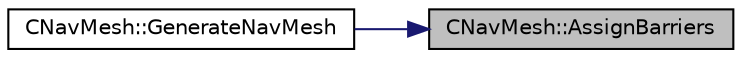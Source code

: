 digraph "CNavMesh::AssignBarriers"
{
 // LATEX_PDF_SIZE
  edge [fontname="Helvetica",fontsize="10",labelfontname="Helvetica",labelfontsize="10"];
  node [fontname="Helvetica",fontsize="10",shape=record];
  rankdir="RL";
  Node3 [label="CNavMesh::AssignBarriers",height=0.2,width=0.4,color="black", fillcolor="grey75", style="filled", fontcolor="black",tooltip="Assigns barriers to the nave mesh nodes."];
  Node3 -> Node4 [dir="back",color="midnightblue",fontsize="10",style="solid",fontname="Helvetica"];
  Node4 [label="CNavMesh::GenerateNavMesh",height=0.2,width=0.4,color="black", fillcolor="white", style="filled",URL="$class_c_nav_mesh.html#ac313e5e22c993c316c710a7405a00a61",tooltip="Creates the nave mesh nodes."];
}

